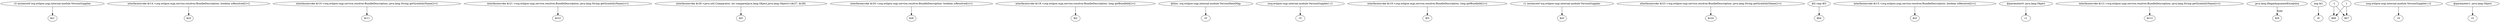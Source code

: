 digraph g {
0[label="r2 instanceof org.eclipse.osgi.internal.module.VersionSupplier"]
1[label="$z1"]
0->1[label=""]
2[label="interfaceinvoke $r14.<org.eclipse.osgi.service.resolver.BundleDescription: boolean isResolved()>()"]
3[label="$z4"]
2->3[label=""]
4[label="interfaceinvoke $r10.<org.eclipse.osgi.service.resolver.BundleDescription: java.lang.String getSymbolicName()>()"]
5[label="$r11"]
4->5[label=""]
6[label="interfaceinvoke $r21.<org.eclipse.osgi.service.resolver.BundleDescription: java.lang.String getSymbolicName()>()"]
7[label="$r22"]
6->7[label=""]
8[label="interfaceinvoke $r26.<java.util.Comparator: int compare(java.lang.Object,java.lang.Object)>($r27, $r28)"]
9[label="$i5"]
8->9[label=""]
10[label="interfaceinvoke $r20.<org.eclipse.osgi.service.resolver.BundleDescription: boolean isResolved()>()"]
11[label="$z6"]
10->11[label=""]
12[label="interfaceinvoke $r18.<org.eclipse.osgi.service.resolver.BundleDescription: long getBundleId()>()"]
13[label="$l2"]
12->13[label=""]
14[label="@this: org.eclipse.osgi.internal.module.VersionHashMap"]
15[label="r0"]
14->15[label=""]
16[label="(org.eclipse.osgi.internal.module.VersionSupplier) r1"]
17[label="r3"]
16->17[label=""]
18[label="interfaceinvoke $r19.<org.eclipse.osgi.service.resolver.BundleDescription: long getBundleId()>()"]
19[label="$l3"]
18->19[label=""]
20[label="r1 instanceof org.eclipse.osgi.internal.module.VersionSupplier"]
21[label="$z0"]
20->21[label=""]
22[label="interfaceinvoke $r23.<org.eclipse.osgi.service.resolver.BundleDescription: java.lang.String getSymbolicName()>()"]
23[label="$r24"]
22->23[label=""]
24[label="$l2 cmp $l3"]
25[label="$b4"]
24->25[label=""]
26[label="interfaceinvoke $r15.<org.eclipse.osgi.service.resolver.BundleDescription: boolean isResolved()>()"]
27[label="$z5"]
26->27[label=""]
28[label="@parameter0: java.lang.Object"]
29[label="r1"]
28->29[label=""]
30[label="interfaceinvoke $r12.<org.eclipse.osgi.service.resolver.BundleDescription: java.lang.String getSymbolicName()>()"]
31[label="$r13"]
30->31[label=""]
32[label="java.lang.IllegalArgumentException"]
33[label="$r6"]
32->33[label="type"]
34[label="neg $i1"]
35[label="i0"]
34->35[label=""]
36[label="-1"]
37[label="$b6"]
36->37[label=""]
38[label="$b7"]
36->38[label=""]
39[label="(org.eclipse.osgi.internal.module.VersionSupplier) r2"]
40[label="r4"]
39->40[label=""]
41[label="1"]
41->37[label=""]
41->38[label=""]
42[label="@parameter1: java.lang.Object"]
43[label="r2"]
42->43[label=""]
}